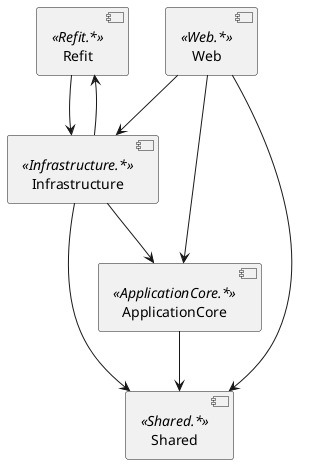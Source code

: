 @startuml
[Refit] <<Refit.*>>
[ApplicationCore] <<ApplicationCore.*>>
[Infrastructure] <<Infrastructure.*>>
[Web] <<Web.*>>
[Shared] <<Shared.*>>

[ApplicationCore] --> [Shared]
[Infrastructure] --> [ApplicationCore]
[Infrastructure] --> [Shared]
[Infrastructure] --> [Refit]
[Refit] --> [Infrastructure]
[Web] --> [ApplicationCore]
[Web] --> [Infrastructure]
[Web] --> [Shared]
@enduml
